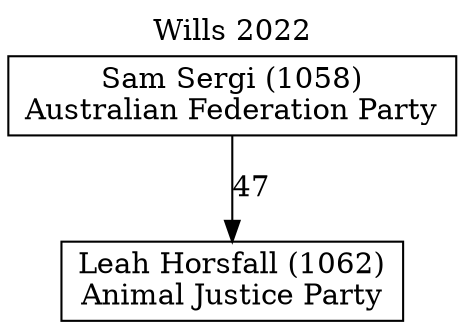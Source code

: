 // House preference flow
digraph "Leah Horsfall (1062)_Wills_2022" {
	graph [label="Wills 2022" labelloc=t mclimit=10]
	node [shape=box]
	"Leah Horsfall (1062)" [label="Leah Horsfall (1062)
Animal Justice Party"]
	"Sam Sergi (1058)" [label="Sam Sergi (1058)
Australian Federation Party"]
	"Sam Sergi (1058)" -> "Leah Horsfall (1062)" [label=47]
}
